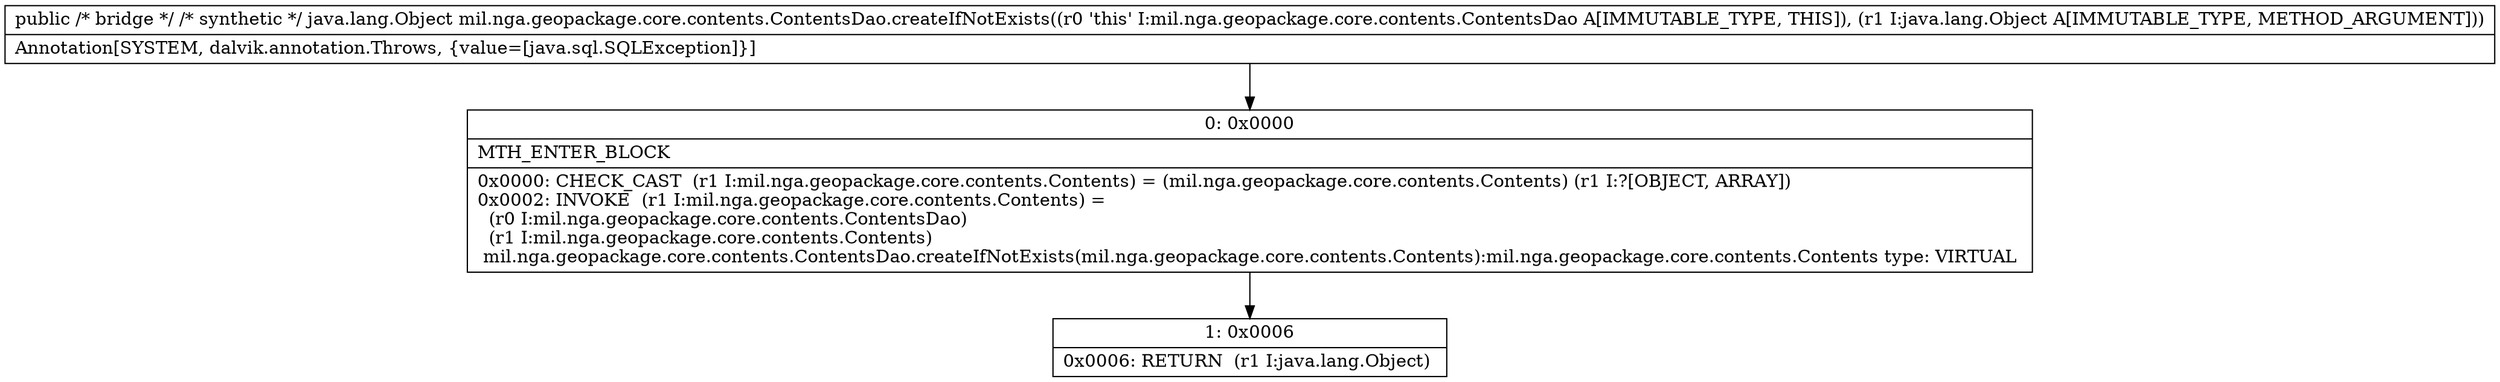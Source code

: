 digraph "CFG formil.nga.geopackage.core.contents.ContentsDao.createIfNotExists(Ljava\/lang\/Object;)Ljava\/lang\/Object;" {
Node_0 [shape=record,label="{0\:\ 0x0000|MTH_ENTER_BLOCK\l|0x0000: CHECK_CAST  (r1 I:mil.nga.geopackage.core.contents.Contents) = (mil.nga.geopackage.core.contents.Contents) (r1 I:?[OBJECT, ARRAY]) \l0x0002: INVOKE  (r1 I:mil.nga.geopackage.core.contents.Contents) = \l  (r0 I:mil.nga.geopackage.core.contents.ContentsDao)\l  (r1 I:mil.nga.geopackage.core.contents.Contents)\l mil.nga.geopackage.core.contents.ContentsDao.createIfNotExists(mil.nga.geopackage.core.contents.Contents):mil.nga.geopackage.core.contents.Contents type: VIRTUAL \l}"];
Node_1 [shape=record,label="{1\:\ 0x0006|0x0006: RETURN  (r1 I:java.lang.Object) \l}"];
MethodNode[shape=record,label="{public \/* bridge *\/ \/* synthetic *\/ java.lang.Object mil.nga.geopackage.core.contents.ContentsDao.createIfNotExists((r0 'this' I:mil.nga.geopackage.core.contents.ContentsDao A[IMMUTABLE_TYPE, THIS]), (r1 I:java.lang.Object A[IMMUTABLE_TYPE, METHOD_ARGUMENT]))  | Annotation[SYSTEM, dalvik.annotation.Throws, \{value=[java.sql.SQLException]\}]\l}"];
MethodNode -> Node_0;
Node_0 -> Node_1;
}

